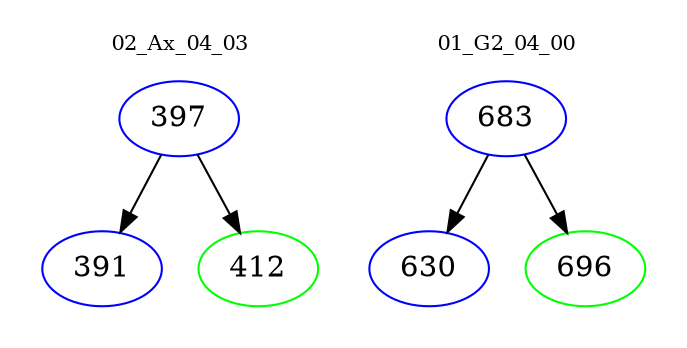 digraph{
subgraph cluster_0 {
color = white
label = "02_Ax_04_03";
fontsize=10;
T0_397 [label="397", color="blue"]
T0_397 -> T0_391 [color="black"]
T0_391 [label="391", color="blue"]
T0_397 -> T0_412 [color="black"]
T0_412 [label="412", color="green"]
}
subgraph cluster_1 {
color = white
label = "01_G2_04_00";
fontsize=10;
T1_683 [label="683", color="blue"]
T1_683 -> T1_630 [color="black"]
T1_630 [label="630", color="blue"]
T1_683 -> T1_696 [color="black"]
T1_696 [label="696", color="green"]
}
}
